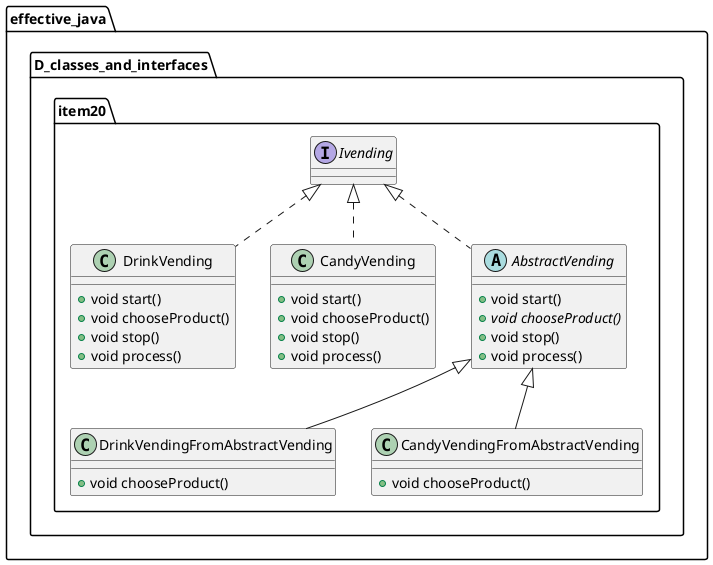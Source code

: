 @startuml
class effective_java.D_classes_and_interfaces.item20.DrinkVendingFromAbstractVending {
+ void chooseProduct()
}
class effective_java.D_classes_and_interfaces.item20.DrinkVending {
+ void start()
+ void chooseProduct()
+ void stop()
+ void process()
}
class effective_java.D_classes_and_interfaces.item20.CandyVending {
+ void start()
+ void chooseProduct()
+ void stop()
+ void process()
}
abstract class effective_java.D_classes_and_interfaces.item20.AbstractVending {
+ void start()
+ {abstract}void chooseProduct()
+ void stop()
+ void process()
}
class effective_java.D_classes_and_interfaces.item20.CandyVendingFromAbstractVending {
+ void chooseProduct()
}
interface effective_java.D_classes_and_interfaces.item20.Ivending {
}


effective_java.D_classes_and_interfaces.item20.AbstractVending <|-- effective_java.D_classes_and_interfaces.item20.DrinkVendingFromAbstractVending
effective_java.D_classes_and_interfaces.item20.Ivending <|.. effective_java.D_classes_and_interfaces.item20.DrinkVending
effective_java.D_classes_and_interfaces.item20.Ivending <|.. effective_java.D_classes_and_interfaces.item20.CandyVending
effective_java.D_classes_and_interfaces.item20.Ivending <|.. effective_java.D_classes_and_interfaces.item20.AbstractVending
effective_java.D_classes_and_interfaces.item20.AbstractVending <|-- effective_java.D_classes_and_interfaces.item20.CandyVendingFromAbstractVending
@enduml